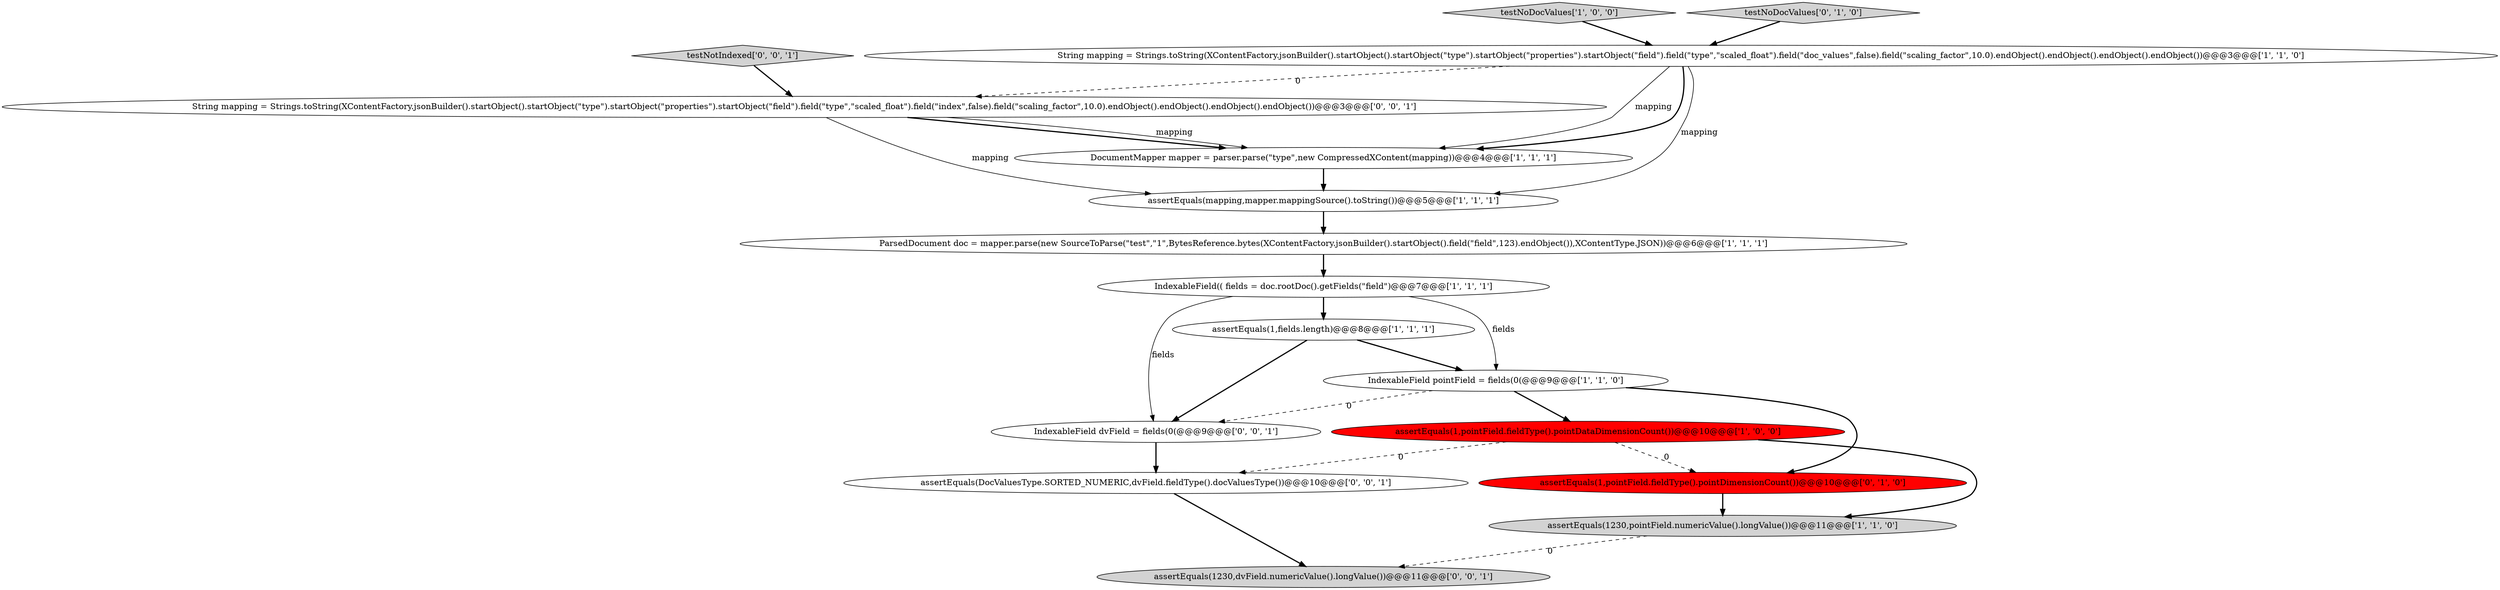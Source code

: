 digraph {
13 [style = filled, label = "testNotIndexed['0', '0', '1']", fillcolor = lightgray, shape = diamond image = "AAA0AAABBB3BBB"];
4 [style = filled, label = "testNoDocValues['1', '0', '0']", fillcolor = lightgray, shape = diamond image = "AAA0AAABBB1BBB"];
14 [style = filled, label = "String mapping = Strings.toString(XContentFactory.jsonBuilder().startObject().startObject(\"type\").startObject(\"properties\").startObject(\"field\").field(\"type\",\"scaled_float\").field(\"index\",false).field(\"scaling_factor\",10.0).endObject().endObject().endObject().endObject())@@@3@@@['0', '0', '1']", fillcolor = white, shape = ellipse image = "AAA0AAABBB3BBB"];
9 [style = filled, label = "ParsedDocument doc = mapper.parse(new SourceToParse(\"test\",\"1\",BytesReference.bytes(XContentFactory.jsonBuilder().startObject().field(\"field\",123).endObject()),XContentType.JSON))@@@6@@@['1', '1', '1']", fillcolor = white, shape = ellipse image = "AAA0AAABBB1BBB"];
1 [style = filled, label = "assertEquals(1230,pointField.numericValue().longValue())@@@11@@@['1', '1', '0']", fillcolor = lightgray, shape = ellipse image = "AAA0AAABBB1BBB"];
11 [style = filled, label = "assertEquals(1,pointField.fieldType().pointDimensionCount())@@@10@@@['0', '1', '0']", fillcolor = red, shape = ellipse image = "AAA1AAABBB2BBB"];
0 [style = filled, label = "DocumentMapper mapper = parser.parse(\"type\",new CompressedXContent(mapping))@@@4@@@['1', '1', '1']", fillcolor = white, shape = ellipse image = "AAA0AAABBB1BBB"];
8 [style = filled, label = "assertEquals(1,pointField.fieldType().pointDataDimensionCount())@@@10@@@['1', '0', '0']", fillcolor = red, shape = ellipse image = "AAA1AAABBB1BBB"];
15 [style = filled, label = "IndexableField dvField = fields(0(@@@9@@@['0', '0', '1']", fillcolor = white, shape = ellipse image = "AAA0AAABBB3BBB"];
16 [style = filled, label = "assertEquals(1230,dvField.numericValue().longValue())@@@11@@@['0', '0', '1']", fillcolor = lightgray, shape = ellipse image = "AAA0AAABBB3BBB"];
5 [style = filled, label = "String mapping = Strings.toString(XContentFactory.jsonBuilder().startObject().startObject(\"type\").startObject(\"properties\").startObject(\"field\").field(\"type\",\"scaled_float\").field(\"doc_values\",false).field(\"scaling_factor\",10.0).endObject().endObject().endObject().endObject())@@@3@@@['1', '1', '0']", fillcolor = white, shape = ellipse image = "AAA0AAABBB1BBB"];
12 [style = filled, label = "assertEquals(DocValuesType.SORTED_NUMERIC,dvField.fieldType().docValuesType())@@@10@@@['0', '0', '1']", fillcolor = white, shape = ellipse image = "AAA0AAABBB3BBB"];
3 [style = filled, label = "IndexableField pointField = fields(0(@@@9@@@['1', '1', '0']", fillcolor = white, shape = ellipse image = "AAA0AAABBB1BBB"];
10 [style = filled, label = "testNoDocValues['0', '1', '0']", fillcolor = lightgray, shape = diamond image = "AAA0AAABBB2BBB"];
7 [style = filled, label = "IndexableField(( fields = doc.rootDoc().getFields(\"field\")@@@7@@@['1', '1', '1']", fillcolor = white, shape = ellipse image = "AAA0AAABBB1BBB"];
6 [style = filled, label = "assertEquals(1,fields.length)@@@8@@@['1', '1', '1']", fillcolor = white, shape = ellipse image = "AAA0AAABBB1BBB"];
2 [style = filled, label = "assertEquals(mapping,mapper.mappingSource().toString())@@@5@@@['1', '1', '1']", fillcolor = white, shape = ellipse image = "AAA0AAABBB1BBB"];
6->3 [style = bold, label=""];
5->0 [style = solid, label="mapping"];
5->14 [style = dashed, label="0"];
11->1 [style = bold, label=""];
0->2 [style = bold, label=""];
14->2 [style = solid, label="mapping"];
3->11 [style = bold, label=""];
7->15 [style = solid, label="fields"];
8->12 [style = dashed, label="0"];
12->16 [style = bold, label=""];
2->9 [style = bold, label=""];
9->7 [style = bold, label=""];
7->3 [style = solid, label="fields"];
6->15 [style = bold, label=""];
8->1 [style = bold, label=""];
5->2 [style = solid, label="mapping"];
10->5 [style = bold, label=""];
14->0 [style = bold, label=""];
5->0 [style = bold, label=""];
1->16 [style = dashed, label="0"];
3->8 [style = bold, label=""];
7->6 [style = bold, label=""];
3->15 [style = dashed, label="0"];
15->12 [style = bold, label=""];
14->0 [style = solid, label="mapping"];
8->11 [style = dashed, label="0"];
4->5 [style = bold, label=""];
13->14 [style = bold, label=""];
}
